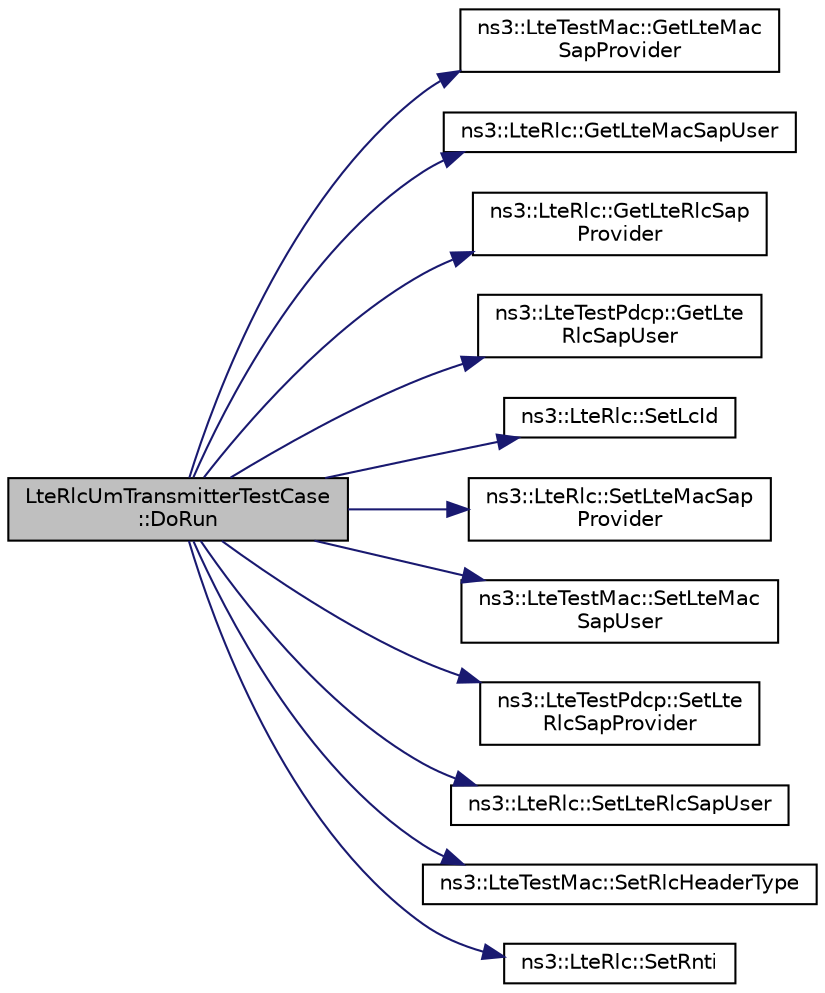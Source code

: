 digraph "LteRlcUmTransmitterTestCase::DoRun"
{
 // LATEX_PDF_SIZE
  edge [fontname="Helvetica",fontsize="10",labelfontname="Helvetica",labelfontsize="10"];
  node [fontname="Helvetica",fontsize="10",shape=record];
  rankdir="LR";
  Node1 [label="LteRlcUmTransmitterTestCase\l::DoRun",height=0.2,width=0.4,color="black", fillcolor="grey75", style="filled", fontcolor="black",tooltip="Implementation to actually run this TestCase."];
  Node1 -> Node2 [color="midnightblue",fontsize="10",style="solid",fontname="Helvetica"];
  Node2 [label="ns3::LteTestMac::GetLteMac\lSapProvider",height=0.2,width=0.4,color="black", fillcolor="white", style="filled",URL="$classns3_1_1_lte_test_mac.html#aca0bc578effe20c77f51c7a39c8f089e",tooltip="Get the MAC SAP provider."];
  Node1 -> Node3 [color="midnightblue",fontsize="10",style="solid",fontname="Helvetica"];
  Node3 [label="ns3::LteRlc::GetLteMacSapUser",height=0.2,width=0.4,color="black", fillcolor="white", style="filled",URL="$classns3_1_1_lte_rlc.html#aedccafdcdbe033678e745ddf39596b48",tooltip=" "];
  Node1 -> Node4 [color="midnightblue",fontsize="10",style="solid",fontname="Helvetica"];
  Node4 [label="ns3::LteRlc::GetLteRlcSap\lProvider",height=0.2,width=0.4,color="black", fillcolor="white", style="filled",URL="$classns3_1_1_lte_rlc.html#afa179b42c75c75077ead4c8922296fbe",tooltip=" "];
  Node1 -> Node5 [color="midnightblue",fontsize="10",style="solid",fontname="Helvetica"];
  Node5 [label="ns3::LteTestPdcp::GetLte\lRlcSapUser",height=0.2,width=0.4,color="black", fillcolor="white", style="filled",URL="$classns3_1_1_lte_test_pdcp.html#a3893283fd40b527e935ae025ac1a813e",tooltip="Get the RLC SAP user."];
  Node1 -> Node6 [color="midnightblue",fontsize="10",style="solid",fontname="Helvetica"];
  Node6 [label="ns3::LteRlc::SetLcId",height=0.2,width=0.4,color="black", fillcolor="white", style="filled",URL="$classns3_1_1_lte_rlc.html#aef0c2915410d97b67d6f659651ce626f",tooltip=" "];
  Node1 -> Node7 [color="midnightblue",fontsize="10",style="solid",fontname="Helvetica"];
  Node7 [label="ns3::LteRlc::SetLteMacSap\lProvider",height=0.2,width=0.4,color="black", fillcolor="white", style="filled",URL="$classns3_1_1_lte_rlc.html#abb357e552cdaa153a8a8df168a882d53",tooltip=" "];
  Node1 -> Node8 [color="midnightblue",fontsize="10",style="solid",fontname="Helvetica"];
  Node8 [label="ns3::LteTestMac::SetLteMac\lSapUser",height=0.2,width=0.4,color="black", fillcolor="white", style="filled",URL="$classns3_1_1_lte_test_mac.html#a234317bfc20d9f149bfbd36546a50d4b",tooltip="Set the MAC SAP user."];
  Node1 -> Node9 [color="midnightblue",fontsize="10",style="solid",fontname="Helvetica"];
  Node9 [label="ns3::LteTestPdcp::SetLte\lRlcSapProvider",height=0.2,width=0.4,color="black", fillcolor="white", style="filled",URL="$classns3_1_1_lte_test_pdcp.html#a47f07d4c2e6e1b06d5d5103c7678cb06",tooltip="Set the RLC SAP provider."];
  Node1 -> Node10 [color="midnightblue",fontsize="10",style="solid",fontname="Helvetica"];
  Node10 [label="ns3::LteRlc::SetLteRlcSapUser",height=0.2,width=0.4,color="black", fillcolor="white", style="filled",URL="$classns3_1_1_lte_rlc.html#a745f75219a16b0223786514395f7a43b",tooltip=" "];
  Node1 -> Node11 [color="midnightblue",fontsize="10",style="solid",fontname="Helvetica"];
  Node11 [label="ns3::LteTestMac::SetRlcHeaderType",height=0.2,width=0.4,color="black", fillcolor="white", style="filled",URL="$classns3_1_1_lte_test_mac.html#acbe465027c32200d31d1785419993ddd",tooltip="Set RLC header type."];
  Node1 -> Node12 [color="midnightblue",fontsize="10",style="solid",fontname="Helvetica"];
  Node12 [label="ns3::LteRlc::SetRnti",height=0.2,width=0.4,color="black", fillcolor="white", style="filled",URL="$classns3_1_1_lte_rlc.html#aaa523544e1f9a29104a343333741f498",tooltip=" "];
}
